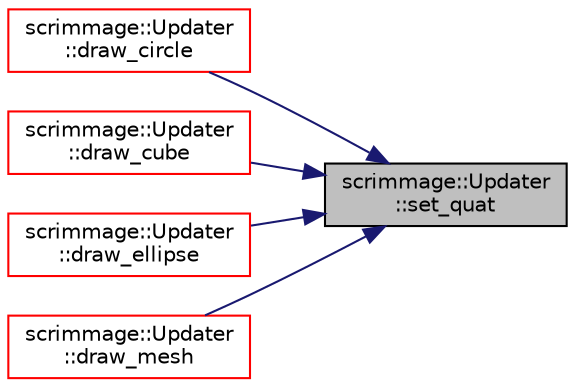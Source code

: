 digraph "scrimmage::Updater::set_quat"
{
 // LATEX_PDF_SIZE
  edge [fontname="Helvetica",fontsize="10",labelfontname="Helvetica",labelfontsize="10"];
  node [fontname="Helvetica",fontsize="10",shape=record];
  rankdir="RL";
  Node1 [label="scrimmage::Updater\l::set_quat",height=0.2,width=0.4,color="black", fillcolor="grey75", style="filled", fontcolor="black",tooltip=" "];
  Node1 -> Node2 [dir="back",color="midnightblue",fontsize="10",style="solid",fontname="Helvetica"];
  Node2 [label="scrimmage::Updater\l::draw_circle",height=0.2,width=0.4,color="red", fillcolor="white", style="filled",URL="$classscrimmage_1_1Updater.html#a9fd4fa629dc4a3aad9896aaf0df68698",tooltip=" "];
  Node1 -> Node6 [dir="back",color="midnightblue",fontsize="10",style="solid",fontname="Helvetica"];
  Node6 [label="scrimmage::Updater\l::draw_cube",height=0.2,width=0.4,color="red", fillcolor="white", style="filled",URL="$classscrimmage_1_1Updater.html#a3a534262403a4ea2f1da30acd476e8ba",tooltip=" "];
  Node1 -> Node7 [dir="back",color="midnightblue",fontsize="10",style="solid",fontname="Helvetica"];
  Node7 [label="scrimmage::Updater\l::draw_ellipse",height=0.2,width=0.4,color="red", fillcolor="white", style="filled",URL="$classscrimmage_1_1Updater.html#ac94d9b8f11e19665110d950fff09c3e1",tooltip=" "];
  Node1 -> Node8 [dir="back",color="midnightblue",fontsize="10",style="solid",fontname="Helvetica"];
  Node8 [label="scrimmage::Updater\l::draw_mesh",height=0.2,width=0.4,color="red", fillcolor="white", style="filled",URL="$classscrimmage_1_1Updater.html#a0f66fcef9fc18ab6b8b94c4b10479e68",tooltip=" "];
}
